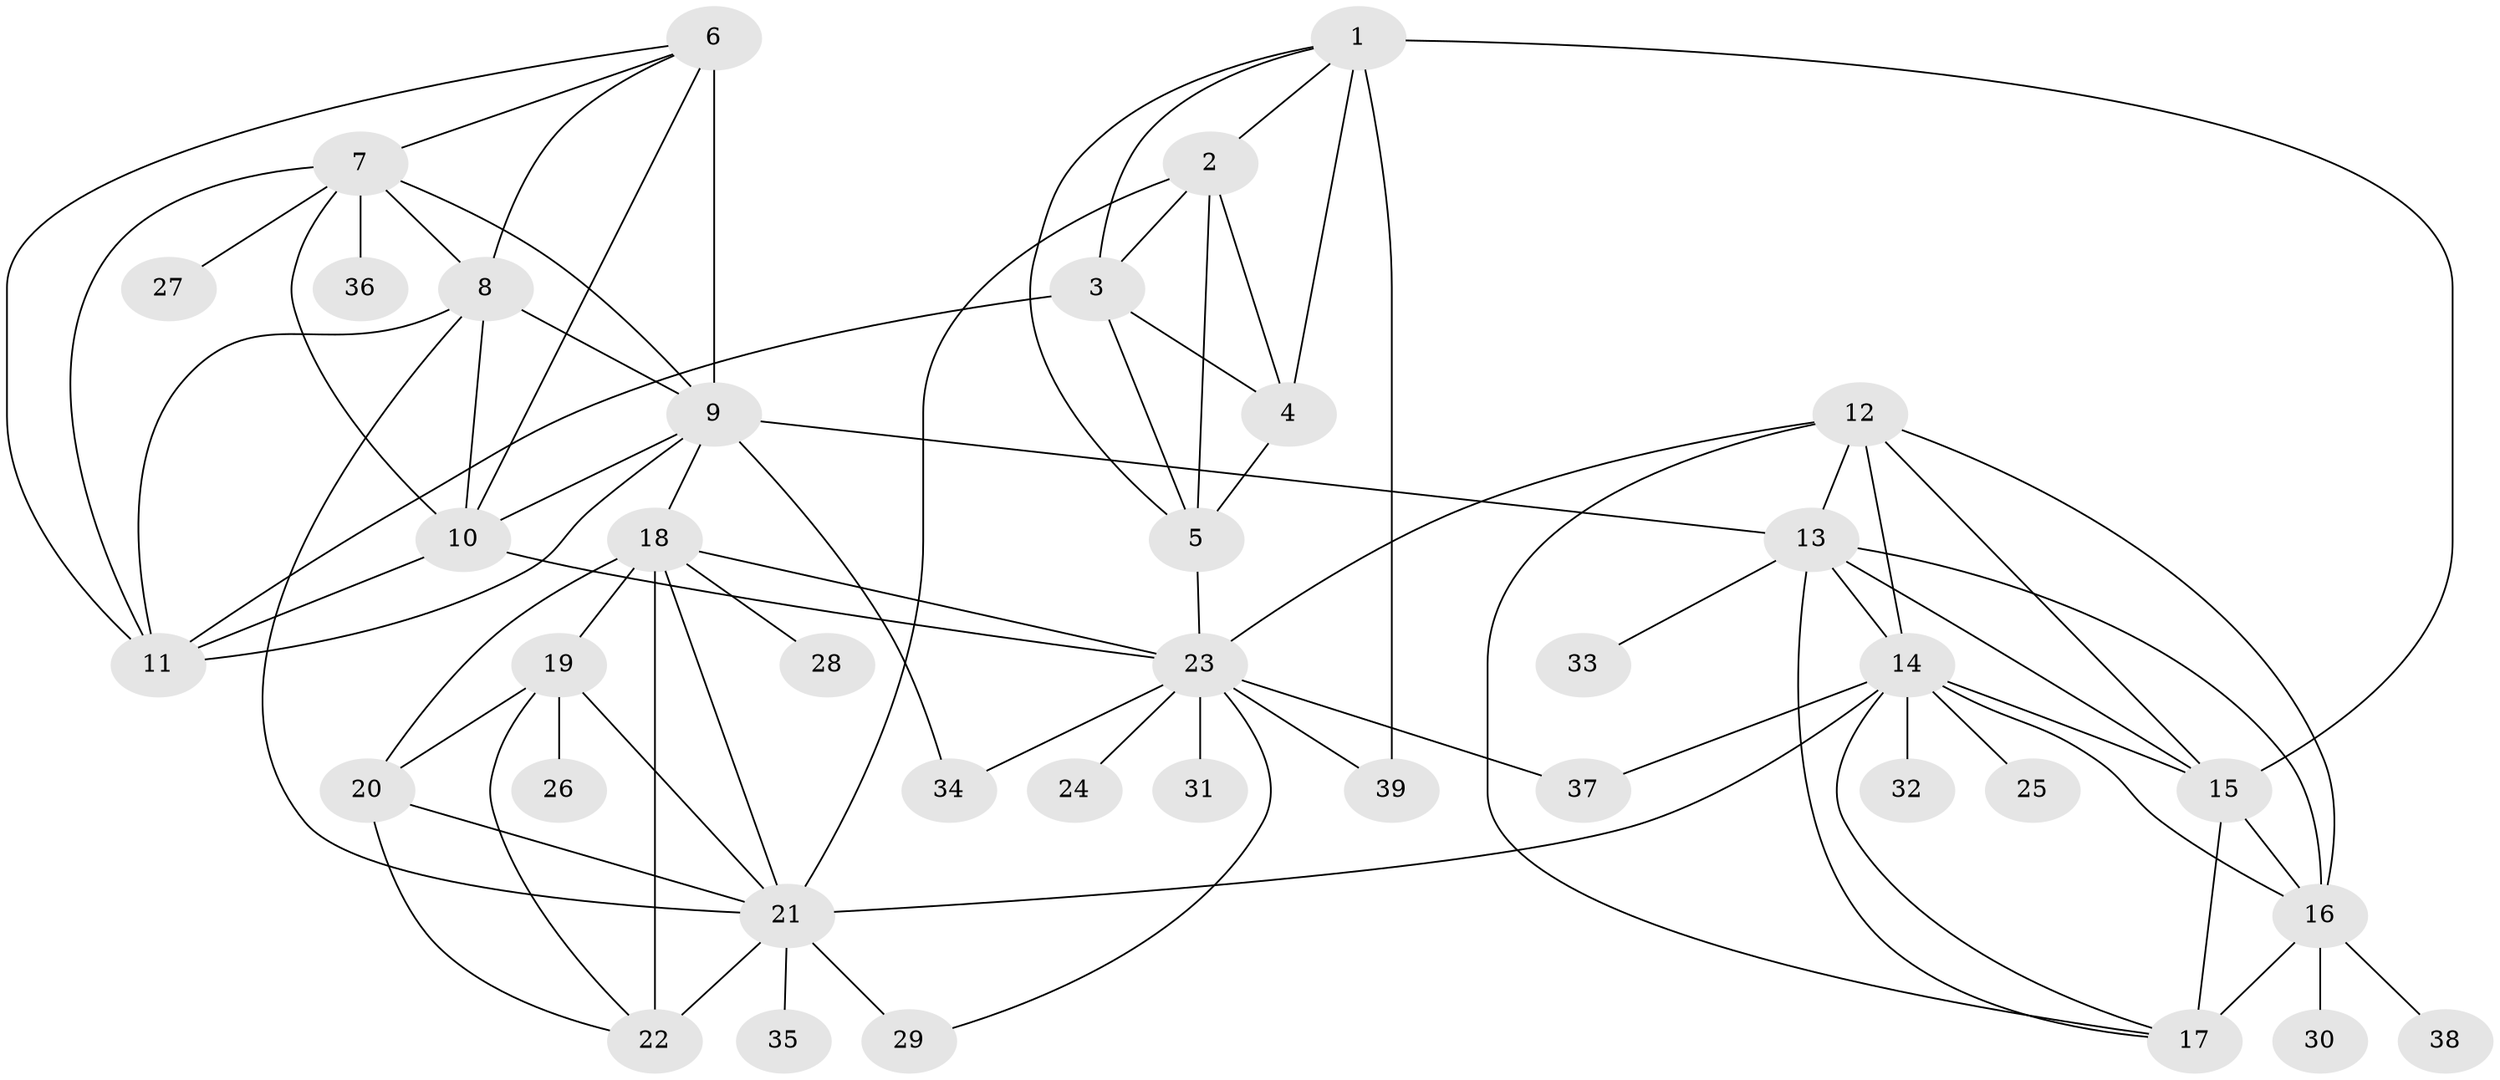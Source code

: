 // original degree distribution, {11: 0.0234375, 8: 0.0625, 7: 0.0390625, 10: 0.0390625, 9: 0.015625, 14: 0.0078125, 6: 0.0234375, 12: 0.015625, 5: 0.0078125, 2: 0.0859375, 3: 0.0234375, 1: 0.65625}
// Generated by graph-tools (version 1.1) at 2025/52/03/04/25 22:52:27]
// undirected, 39 vertices, 81 edges
graph export_dot {
  node [color=gray90,style=filled];
  1;
  2;
  3;
  4;
  5;
  6;
  7;
  8;
  9;
  10;
  11;
  12;
  13;
  14;
  15;
  16;
  17;
  18;
  19;
  20;
  21;
  22;
  23;
  24;
  25;
  26;
  27;
  28;
  29;
  30;
  31;
  32;
  33;
  34;
  35;
  36;
  37;
  38;
  39;
  1 -- 2 [weight=1.0];
  1 -- 3 [weight=1.0];
  1 -- 4 [weight=2.0];
  1 -- 5 [weight=1.0];
  1 -- 15 [weight=1.0];
  1 -- 39 [weight=4.0];
  2 -- 3 [weight=1.0];
  2 -- 4 [weight=2.0];
  2 -- 5 [weight=1.0];
  2 -- 21 [weight=1.0];
  3 -- 4 [weight=2.0];
  3 -- 5 [weight=1.0];
  3 -- 11 [weight=1.0];
  4 -- 5 [weight=2.0];
  5 -- 23 [weight=1.0];
  6 -- 7 [weight=1.0];
  6 -- 8 [weight=1.0];
  6 -- 9 [weight=5.0];
  6 -- 10 [weight=1.0];
  6 -- 11 [weight=1.0];
  7 -- 8 [weight=1.0];
  7 -- 9 [weight=1.0];
  7 -- 10 [weight=1.0];
  7 -- 11 [weight=1.0];
  7 -- 27 [weight=1.0];
  7 -- 36 [weight=1.0];
  8 -- 9 [weight=1.0];
  8 -- 10 [weight=1.0];
  8 -- 11 [weight=1.0];
  8 -- 21 [weight=1.0];
  9 -- 10 [weight=1.0];
  9 -- 11 [weight=1.0];
  9 -- 13 [weight=1.0];
  9 -- 18 [weight=1.0];
  9 -- 34 [weight=1.0];
  10 -- 11 [weight=1.0];
  10 -- 23 [weight=1.0];
  12 -- 13 [weight=1.0];
  12 -- 14 [weight=1.0];
  12 -- 15 [weight=1.0];
  12 -- 16 [weight=1.0];
  12 -- 17 [weight=1.0];
  12 -- 23 [weight=1.0];
  13 -- 14 [weight=1.0];
  13 -- 15 [weight=1.0];
  13 -- 16 [weight=1.0];
  13 -- 17 [weight=1.0];
  13 -- 33 [weight=1.0];
  14 -- 15 [weight=1.0];
  14 -- 16 [weight=1.0];
  14 -- 17 [weight=1.0];
  14 -- 21 [weight=1.0];
  14 -- 25 [weight=1.0];
  14 -- 32 [weight=5.0];
  14 -- 37 [weight=1.0];
  15 -- 16 [weight=1.0];
  15 -- 17 [weight=4.0];
  16 -- 17 [weight=1.0];
  16 -- 30 [weight=3.0];
  16 -- 38 [weight=1.0];
  18 -- 19 [weight=2.0];
  18 -- 20 [weight=2.0];
  18 -- 21 [weight=2.0];
  18 -- 22 [weight=6.0];
  18 -- 23 [weight=1.0];
  18 -- 28 [weight=1.0];
  19 -- 20 [weight=1.0];
  19 -- 21 [weight=1.0];
  19 -- 22 [weight=1.0];
  19 -- 26 [weight=6.0];
  20 -- 21 [weight=1.0];
  20 -- 22 [weight=1.0];
  21 -- 22 [weight=1.0];
  21 -- 29 [weight=2.0];
  21 -- 35 [weight=1.0];
  23 -- 24 [weight=1.0];
  23 -- 29 [weight=1.0];
  23 -- 31 [weight=3.0];
  23 -- 34 [weight=2.0];
  23 -- 37 [weight=2.0];
  23 -- 39 [weight=1.0];
}
